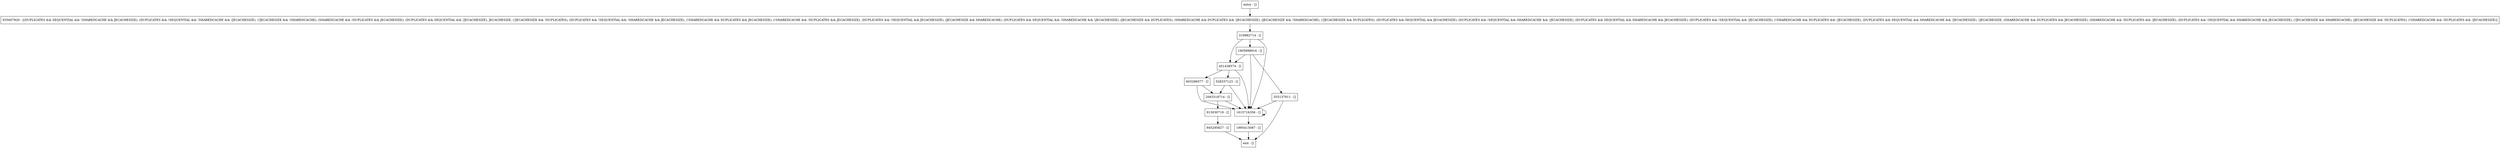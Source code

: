 digraph processIN {
node [shape=record];
1995413087 [label="1995413087 - []"];
528337123 [label="528337123 - []"];
2063318714 [label="2063318714 - []"];
355137911 [label="355137911 - []"];
1615716356 [label="1615716356 - []"];
319982714 [label="319982714 - []"];
1905898916 [label="1905898916 - []"];
913030719 [label="913030719 - []"];
entry [label="entry - []"];
exit [label="exit - []"];
935607820 [label="935607820 - [(DUPLICATES && SEQUENTIAL && !SHAREDCACHE && JECACHESIZE), (DUPLICATES && !SEQUENTIAL && !SHAREDCACHE && !JECACHESIZE), (!JECACHESIZE && !SHAREDCACHE), (SHAREDCACHE && !DUPLICATES && JECACHESIZE), (DUPLICATES && SEQUENTIAL && !JECACHESIZE), JECACHESIZE, (!JECACHESIZE && !DUPLICATES), (DUPLICATES && !SEQUENTIAL && !SHAREDCACHE && JECACHESIZE), (!SHAREDCACHE && DUPLICATES && JECACHESIZE), (!SHAREDCACHE && !DUPLICATES && JECACHESIZE), (DUPLICATES && !SEQUENTIAL && JECACHESIZE), (JECACHESIZE && SHAREDCACHE), (DUPLICATES && SEQUENTIAL && !SHAREDCACHE && !JECACHESIZE), (JECACHESIZE && DUPLICATES), (SHAREDCACHE && DUPLICATES && !JECACHESIZE), (JECACHESIZE && !SHAREDCACHE), (!JECACHESIZE && DUPLICATES), (DUPLICATES && SEQUENTIAL && JECACHESIZE), (DUPLICATES && !SEQUENTIAL && SHAREDCACHE && !JECACHESIZE), (DUPLICATES && SEQUENTIAL && SHAREDCACHE && JECACHESIZE), (DUPLICATES && !SEQUENTIAL && !JECACHESIZE), (!SHAREDCACHE && DUPLICATES && !JECACHESIZE), (DUPLICATES && SEQUENTIAL && SHAREDCACHE && !JECACHESIZE), !JECACHESIZE, (SHAREDCACHE && DUPLICATES && JECACHESIZE), (SHAREDCACHE && !DUPLICATES && !JECACHESIZE), (DUPLICATES && !SEQUENTIAL && SHAREDCACHE && JECACHESIZE), (!JECACHESIZE && SHAREDCACHE), (JECACHESIZE && !DUPLICATES), (!SHAREDCACHE && !DUPLICATES && !JECACHESIZE)]"];
451438574 [label="451438574 - []"];
945295827 [label="945295827 - []"];
603286077 [label="603286077 - []"];
entry;
exit;
1995413087 -> exit;
528337123 -> 2063318714;
528337123 -> 1615716356;
2063318714 -> 1615716356;
2063318714 -> 913030719;
355137911 -> exit;
355137911 -> 1615716356;
1615716356 -> 1995413087;
1615716356 -> 1615716356;
319982714 -> 451438574;
319982714 -> 1615716356;
319982714 -> 1905898916;
1905898916 -> 451438574;
1905898916 -> 355137911;
1905898916 -> 1615716356;
913030719 -> 945295827;
entry -> 935607820;
935607820 -> 319982714;
451438574 -> 528337123;
451438574 -> 1615716356;
451438574 -> 603286077;
945295827 -> exit;
603286077 -> 2063318714;
603286077 -> 1615716356;
}
